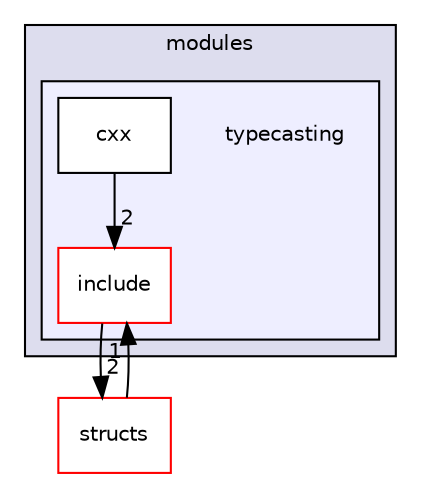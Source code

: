 digraph "typecasting" {
  compound=true
  node [ fontsize="10", fontname="Helvetica"];
  edge [ labelfontsize="10", labelfontname="Helvetica"];
  subgraph clusterdir_ee3c23494b4011e6a628e4900ef262df {
    graph [ bgcolor="#ddddee", pencolor="black", label="modules" fontname="Helvetica", fontsize="10", URL="dir_ee3c23494b4011e6a628e4900ef262df.html"]
  subgraph clusterdir_b60a80b5573f59b8d3124d04096ac72b {
    graph [ bgcolor="#eeeeff", pencolor="black", label="" URL="dir_b60a80b5573f59b8d3124d04096ac72b.html"];
    dir_b60a80b5573f59b8d3124d04096ac72b [shape=plaintext label="typecasting"];
    dir_dcb304d27883590bbfbe55ffecd41f81 [shape=box label="cxx" color="black" fillcolor="white" style="filled" URL="dir_dcb304d27883590bbfbe55ffecd41f81.html"];
    dir_e1b2ad20a4299b7782c86f3e494c77ac [shape=box label="include" color="red" fillcolor="white" style="filled" URL="dir_e1b2ad20a4299b7782c86f3e494c77ac.html"];
  }
  }
  dir_639930e6546076602fdb99daad4d48b4 [shape=box label="structs" fillcolor="white" style="filled" color="red" URL="dir_639930e6546076602fdb99daad4d48b4.html"];
  dir_639930e6546076602fdb99daad4d48b4->dir_e1b2ad20a4299b7782c86f3e494c77ac [headlabel="1", labeldistance=1.5 headhref="dir_000080_000154.html"];
  dir_dcb304d27883590bbfbe55ffecd41f81->dir_e1b2ad20a4299b7782c86f3e494c77ac [headlabel="2", labeldistance=1.5 headhref="dir_000202_000154.html"];
  dir_e1b2ad20a4299b7782c86f3e494c77ac->dir_639930e6546076602fdb99daad4d48b4 [headlabel="2", labeldistance=1.5 headhref="dir_000154_000080.html"];
}
